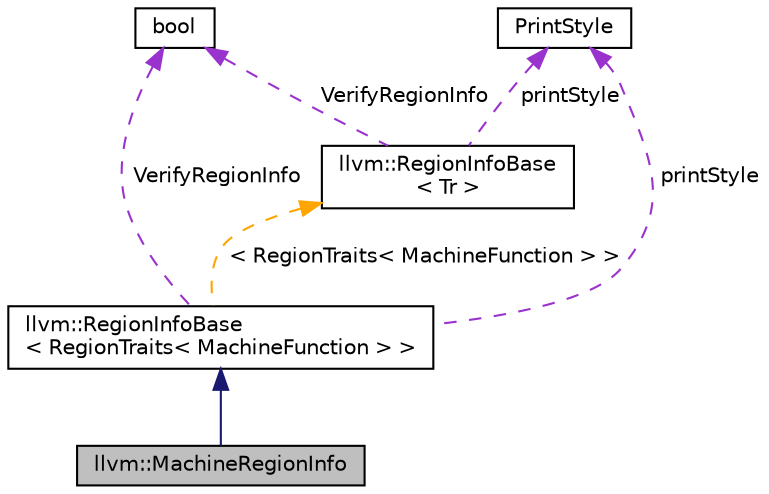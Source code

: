 digraph "llvm::MachineRegionInfo"
{
 // LATEX_PDF_SIZE
  bgcolor="transparent";
  edge [fontname="Helvetica",fontsize="10",labelfontname="Helvetica",labelfontsize="10"];
  node [fontname="Helvetica",fontsize="10",shape="box"];
  Node1 [label="llvm::MachineRegionInfo",height=0.2,width=0.4,color="black", fillcolor="grey75", style="filled", fontcolor="black",tooltip=" "];
  Node2 -> Node1 [dir="back",color="midnightblue",fontsize="10",style="solid",fontname="Helvetica"];
  Node2 [label="llvm::RegionInfoBase\l\< RegionTraits\< MachineFunction \> \>",height=0.2,width=0.4,color="black",URL="$classllvm_1_1RegionInfoBase.html",tooltip=" "];
  Node3 -> Node2 [dir="back",color="darkorchid3",fontsize="10",style="dashed",label=" VerifyRegionInfo" ,fontname="Helvetica"];
  Node3 [label="bool",height=0.2,width=0.4,color="black",URL="$classbool.html",tooltip=" "];
  Node4 -> Node2 [dir="back",color="darkorchid3",fontsize="10",style="dashed",label=" printStyle" ,fontname="Helvetica"];
  Node4 [label="PrintStyle",height=0.2,width=0.4,color="black",tooltip=" "];
  Node5 -> Node2 [dir="back",color="orange",fontsize="10",style="dashed",label=" \< RegionTraits\< MachineFunction \> \>" ,fontname="Helvetica"];
  Node5 [label="llvm::RegionInfoBase\l\< Tr \>",height=0.2,width=0.4,color="black",URL="$classllvm_1_1RegionInfoBase.html",tooltip="Analysis that detects all canonical Regions."];
  Node3 -> Node5 [dir="back",color="darkorchid3",fontsize="10",style="dashed",label=" VerifyRegionInfo" ,fontname="Helvetica"];
  Node4 -> Node5 [dir="back",color="darkorchid3",fontsize="10",style="dashed",label=" printStyle" ,fontname="Helvetica"];
}
